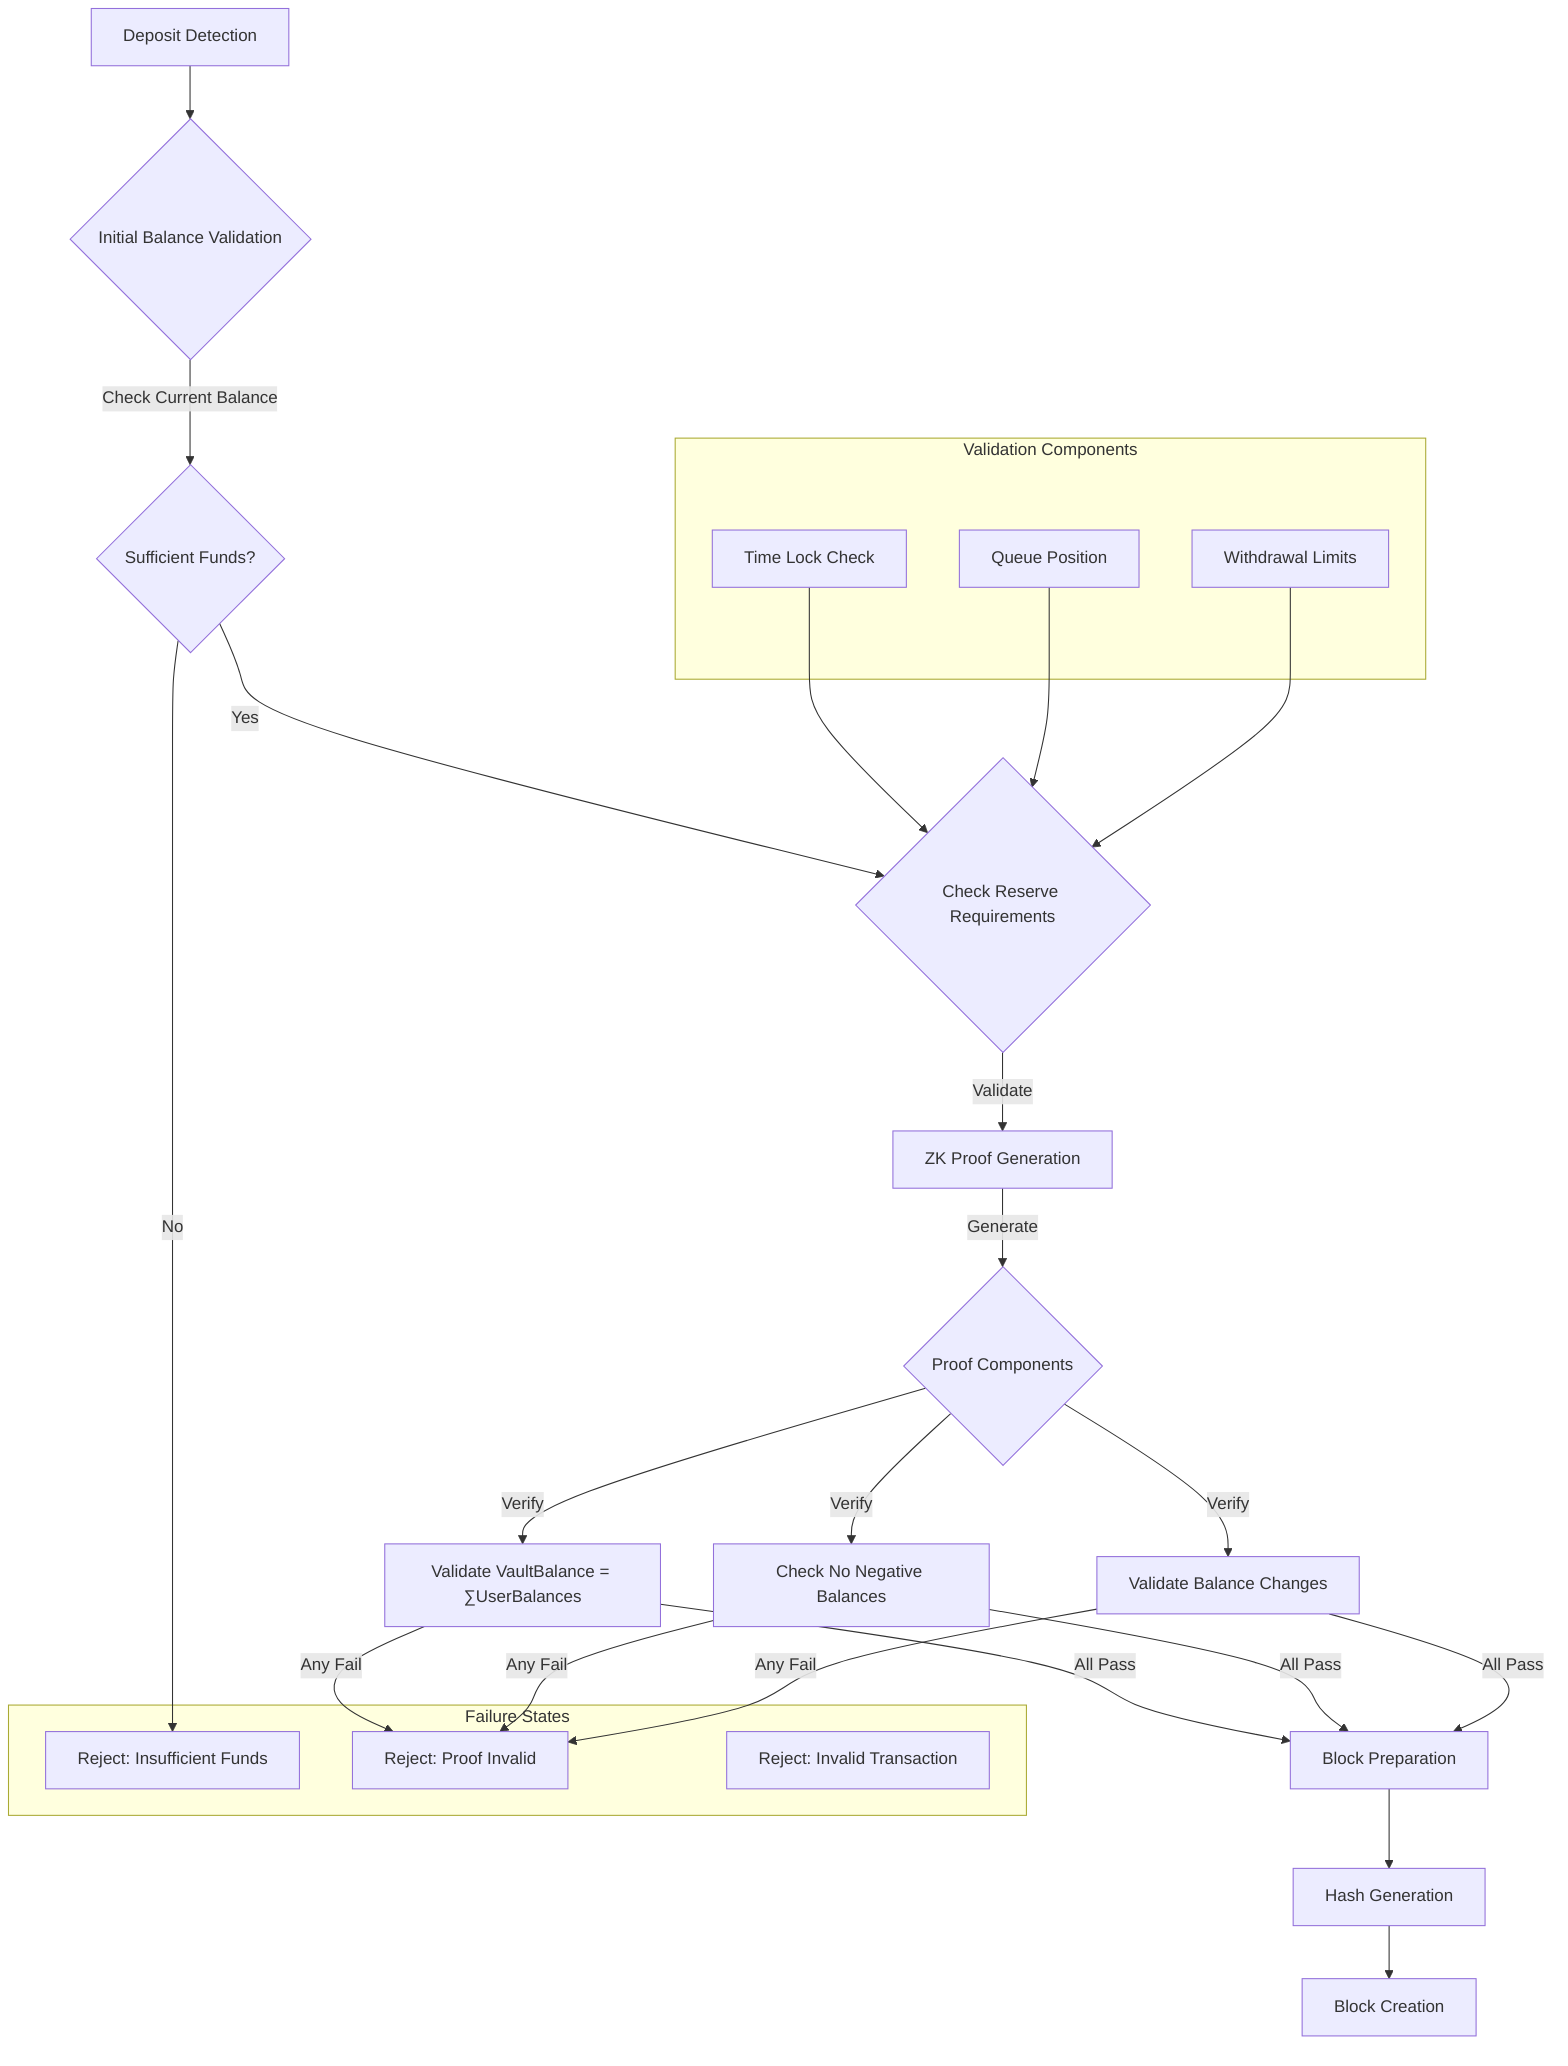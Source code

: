flowchart TD
   A[Deposit Detection] --> B1{Initial Balance Validation}
   B1 -->|Check Current Balance| B2{Sufficient Funds?}
   B2 -->|No| D1[Reject: Insufficient Funds]
   B2 -->|Yes| B3{Check Reserve Requirements}
   
   B3 -->|Validate| C1[ZK Proof Generation]
   C1 -->|Generate| C2{Proof Components}
   
   C2 -->|Verify| C3[Validate VaultBalance = ∑UserBalances]
   C2 -->|Verify| C4[Check No Negative Balances]
   C2 -->|Verify| C5[Validate Balance Changes]
   
   C3 & C4 & C5 -->|All Pass| E1[Block Preparation]
   E1 --> E2[Hash Generation]
   E2 --> E3[Block Creation]
   
   C3 & C4 & C5 -->|Any Fail| D2[Reject: Proof Invalid]
   
   subgraph "Failure States"
   D1
   D2
   D3[Reject: Invalid Transaction]
   end
   
   subgraph "Validation Components"
   V1[Time Lock Check]
   V2[Queue Position]
   V3[Withdrawal Limits]
   end
   
   V1 & V2 & V3 --> B3